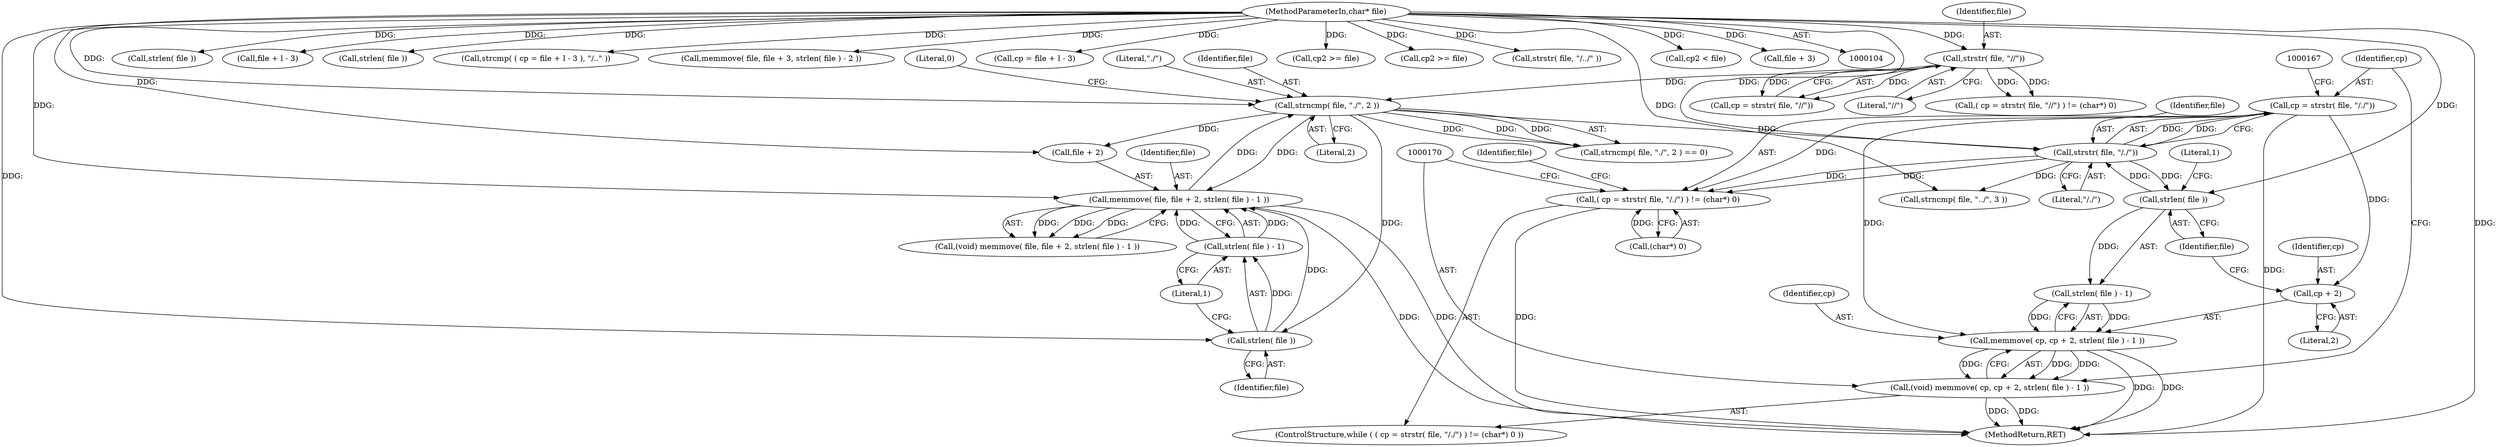 digraph "1_sthttpd_c0dc63a49d8605649f1d8e4a96c9b468b0bff660@API" {
"1000161" [label="(Call,cp = strstr( file, \"/./\"))"];
"1000163" [label="(Call,strstr( file, \"/./\"))"];
"1000177" [label="(Call,strlen( file ))"];
"1000105" [label="(MethodParameterIn,char* file)"];
"1000143" [label="(Call,strncmp( file, \"./\", 2 ))"];
"1000150" [label="(Call,memmove( file, file + 2, strlen( file ) - 1 ))"];
"1000156" [label="(Call,strlen( file ))"];
"1000155" [label="(Call,strlen( file ) - 1)"];
"1000114" [label="(Call,strstr( file, \"//\"))"];
"1000160" [label="(Call,( cp = strstr( file, \"/./\") ) != (char*) 0)"];
"1000171" [label="(Call,memmove( cp, cp + 2, strlen( file ) - 1 ))"];
"1000169" [label="(Call,(void) memmove( cp, cp + 2, strlen( file ) - 1 ))"];
"1000173" [label="(Call,cp + 2)"];
"1000197" [label="(Call,strlen( file ))"];
"1000166" [label="(Call,(char*) 0)"];
"1000175" [label="(Literal,2)"];
"1000250" [label="(Call,file + l - 3)"];
"1000243" [label="(Call,strlen( file ))"];
"1000247" [label="(Call,strcmp( ( cp = file + l - 3 ), \"/..\" ))"];
"1000151" [label="(Identifier,file)"];
"1000191" [label="(Call,memmove( file, file + 3, strlen( file ) - 2 ))"];
"1000177" [label="(Call,strlen( file ))"];
"1000143" [label="(Call,strncmp( file, \"./\", 2 ))"];
"1000284" [label="(MethodReturn,RET)"];
"1000155" [label="(Call,strlen( file ) - 1)"];
"1000248" [label="(Call,cp = file + l - 3)"];
"1000157" [label="(Identifier,file)"];
"1000171" [label="(Call,memmove( cp, cp + 2, strlen( file ) - 1 ))"];
"1000111" [label="(Call,( cp = strstr( file, \"//\") ) != (char*) 0)"];
"1000165" [label="(Literal,\"/./\")"];
"1000184" [label="(Call,strncmp( file, \"../\", 3 ))"];
"1000161" [label="(Call,cp = strstr( file, \"/./\"))"];
"1000156" [label="(Call,strlen( file ))"];
"1000164" [label="(Identifier,file)"];
"1000219" [label="(Call,cp2 >= file)"];
"1000142" [label="(Call,strncmp( file, \"./\", 2 ) == 0)"];
"1000148" [label="(Call,(void) memmove( file, file + 2, strlen( file ) - 1 ))"];
"1000160" [label="(Call,( cp = strstr( file, \"/./\") ) != (char*) 0)"];
"1000147" [label="(Literal,0)"];
"1000169" [label="(Call,(void) memmove( cp, cp + 2, strlen( file ) - 1 ))"];
"1000146" [label="(Literal,2)"];
"1000178" [label="(Identifier,file)"];
"1000159" [label="(ControlStructure,while ( ( cp = strstr( file, \"/./\") ) != (char*) 0 ))"];
"1000162" [label="(Identifier,cp)"];
"1000265" [label="(Call,cp2 >= file)"];
"1000112" [label="(Call,cp = strstr( file, \"//\"))"];
"1000163" [label="(Call,strstr( file, \"/./\"))"];
"1000202" [label="(Call,strstr( file, \"/../\" ))"];
"1000116" [label="(Literal,\"//\")"];
"1000115" [label="(Identifier,file)"];
"1000179" [label="(Literal,1)"];
"1000176" [label="(Call,strlen( file ) - 1)"];
"1000114" [label="(Call,strstr( file, \"//\"))"];
"1000152" [label="(Call,file + 2)"];
"1000276" [label="(Call,cp2 < file)"];
"1000173" [label="(Call,cp + 2)"];
"1000145" [label="(Literal,\"./\")"];
"1000174" [label="(Identifier,cp)"];
"1000105" [label="(MethodParameterIn,char* file)"];
"1000150" [label="(Call,memmove( file, file + 2, strlen( file ) - 1 ))"];
"1000158" [label="(Literal,1)"];
"1000185" [label="(Identifier,file)"];
"1000172" [label="(Identifier,cp)"];
"1000193" [label="(Call,file + 3)"];
"1000144" [label="(Identifier,file)"];
"1000161" -> "1000160"  [label="AST: "];
"1000161" -> "1000163"  [label="CFG: "];
"1000162" -> "1000161"  [label="AST: "];
"1000163" -> "1000161"  [label="AST: "];
"1000167" -> "1000161"  [label="CFG: "];
"1000161" -> "1000284"  [label="DDG: "];
"1000161" -> "1000160"  [label="DDG: "];
"1000163" -> "1000161"  [label="DDG: "];
"1000163" -> "1000161"  [label="DDG: "];
"1000161" -> "1000171"  [label="DDG: "];
"1000161" -> "1000173"  [label="DDG: "];
"1000163" -> "1000165"  [label="CFG: "];
"1000164" -> "1000163"  [label="AST: "];
"1000165" -> "1000163"  [label="AST: "];
"1000163" -> "1000160"  [label="DDG: "];
"1000163" -> "1000160"  [label="DDG: "];
"1000177" -> "1000163"  [label="DDG: "];
"1000143" -> "1000163"  [label="DDG: "];
"1000105" -> "1000163"  [label="DDG: "];
"1000163" -> "1000177"  [label="DDG: "];
"1000163" -> "1000184"  [label="DDG: "];
"1000177" -> "1000176"  [label="AST: "];
"1000177" -> "1000178"  [label="CFG: "];
"1000178" -> "1000177"  [label="AST: "];
"1000179" -> "1000177"  [label="CFG: "];
"1000177" -> "1000176"  [label="DDG: "];
"1000105" -> "1000177"  [label="DDG: "];
"1000105" -> "1000104"  [label="AST: "];
"1000105" -> "1000284"  [label="DDG: "];
"1000105" -> "1000114"  [label="DDG: "];
"1000105" -> "1000143"  [label="DDG: "];
"1000105" -> "1000150"  [label="DDG: "];
"1000105" -> "1000152"  [label="DDG: "];
"1000105" -> "1000156"  [label="DDG: "];
"1000105" -> "1000184"  [label="DDG: "];
"1000105" -> "1000191"  [label="DDG: "];
"1000105" -> "1000193"  [label="DDG: "];
"1000105" -> "1000197"  [label="DDG: "];
"1000105" -> "1000202"  [label="DDG: "];
"1000105" -> "1000219"  [label="DDG: "];
"1000105" -> "1000243"  [label="DDG: "];
"1000105" -> "1000247"  [label="DDG: "];
"1000105" -> "1000248"  [label="DDG: "];
"1000105" -> "1000250"  [label="DDG: "];
"1000105" -> "1000265"  [label="DDG: "];
"1000105" -> "1000276"  [label="DDG: "];
"1000143" -> "1000142"  [label="AST: "];
"1000143" -> "1000146"  [label="CFG: "];
"1000144" -> "1000143"  [label="AST: "];
"1000145" -> "1000143"  [label="AST: "];
"1000146" -> "1000143"  [label="AST: "];
"1000147" -> "1000143"  [label="CFG: "];
"1000143" -> "1000142"  [label="DDG: "];
"1000143" -> "1000142"  [label="DDG: "];
"1000143" -> "1000142"  [label="DDG: "];
"1000150" -> "1000143"  [label="DDG: "];
"1000114" -> "1000143"  [label="DDG: "];
"1000143" -> "1000150"  [label="DDG: "];
"1000143" -> "1000152"  [label="DDG: "];
"1000143" -> "1000156"  [label="DDG: "];
"1000150" -> "1000148"  [label="AST: "];
"1000150" -> "1000155"  [label="CFG: "];
"1000151" -> "1000150"  [label="AST: "];
"1000152" -> "1000150"  [label="AST: "];
"1000155" -> "1000150"  [label="AST: "];
"1000148" -> "1000150"  [label="CFG: "];
"1000150" -> "1000284"  [label="DDG: "];
"1000150" -> "1000284"  [label="DDG: "];
"1000150" -> "1000148"  [label="DDG: "];
"1000150" -> "1000148"  [label="DDG: "];
"1000150" -> "1000148"  [label="DDG: "];
"1000156" -> "1000150"  [label="DDG: "];
"1000155" -> "1000150"  [label="DDG: "];
"1000155" -> "1000150"  [label="DDG: "];
"1000156" -> "1000155"  [label="AST: "];
"1000156" -> "1000157"  [label="CFG: "];
"1000157" -> "1000156"  [label="AST: "];
"1000158" -> "1000156"  [label="CFG: "];
"1000156" -> "1000155"  [label="DDG: "];
"1000155" -> "1000158"  [label="CFG: "];
"1000158" -> "1000155"  [label="AST: "];
"1000114" -> "1000112"  [label="AST: "];
"1000114" -> "1000116"  [label="CFG: "];
"1000115" -> "1000114"  [label="AST: "];
"1000116" -> "1000114"  [label="AST: "];
"1000112" -> "1000114"  [label="CFG: "];
"1000114" -> "1000111"  [label="DDG: "];
"1000114" -> "1000111"  [label="DDG: "];
"1000114" -> "1000112"  [label="DDG: "];
"1000114" -> "1000112"  [label="DDG: "];
"1000160" -> "1000159"  [label="AST: "];
"1000160" -> "1000166"  [label="CFG: "];
"1000166" -> "1000160"  [label="AST: "];
"1000170" -> "1000160"  [label="CFG: "];
"1000185" -> "1000160"  [label="CFG: "];
"1000160" -> "1000284"  [label="DDG: "];
"1000166" -> "1000160"  [label="DDG: "];
"1000171" -> "1000169"  [label="AST: "];
"1000171" -> "1000176"  [label="CFG: "];
"1000172" -> "1000171"  [label="AST: "];
"1000173" -> "1000171"  [label="AST: "];
"1000176" -> "1000171"  [label="AST: "];
"1000169" -> "1000171"  [label="CFG: "];
"1000171" -> "1000284"  [label="DDG: "];
"1000171" -> "1000284"  [label="DDG: "];
"1000171" -> "1000169"  [label="DDG: "];
"1000171" -> "1000169"  [label="DDG: "];
"1000171" -> "1000169"  [label="DDG: "];
"1000176" -> "1000171"  [label="DDG: "];
"1000176" -> "1000171"  [label="DDG: "];
"1000169" -> "1000159"  [label="AST: "];
"1000170" -> "1000169"  [label="AST: "];
"1000162" -> "1000169"  [label="CFG: "];
"1000169" -> "1000284"  [label="DDG: "];
"1000169" -> "1000284"  [label="DDG: "];
"1000173" -> "1000175"  [label="CFG: "];
"1000174" -> "1000173"  [label="AST: "];
"1000175" -> "1000173"  [label="AST: "];
"1000178" -> "1000173"  [label="CFG: "];
}
